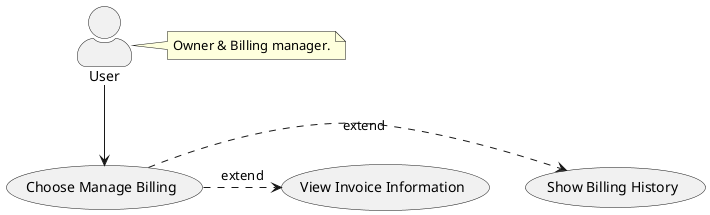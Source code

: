 @startuml

skinparam actorStyle awesome
"User" as User
(Choose Manage Billing) as ChooseManageBilling
(Show Billing History) as ShowBillingHistory
(View Invoice Information) as ViewInvoiceInformation

User --> ChooseManageBilling
(ChooseManageBilling) .> ShowBillingHistory : extend
(ChooseManageBilling) .> ViewInvoiceInformation : extend
note right of User:   Owner & Billing manager.



@enduml
